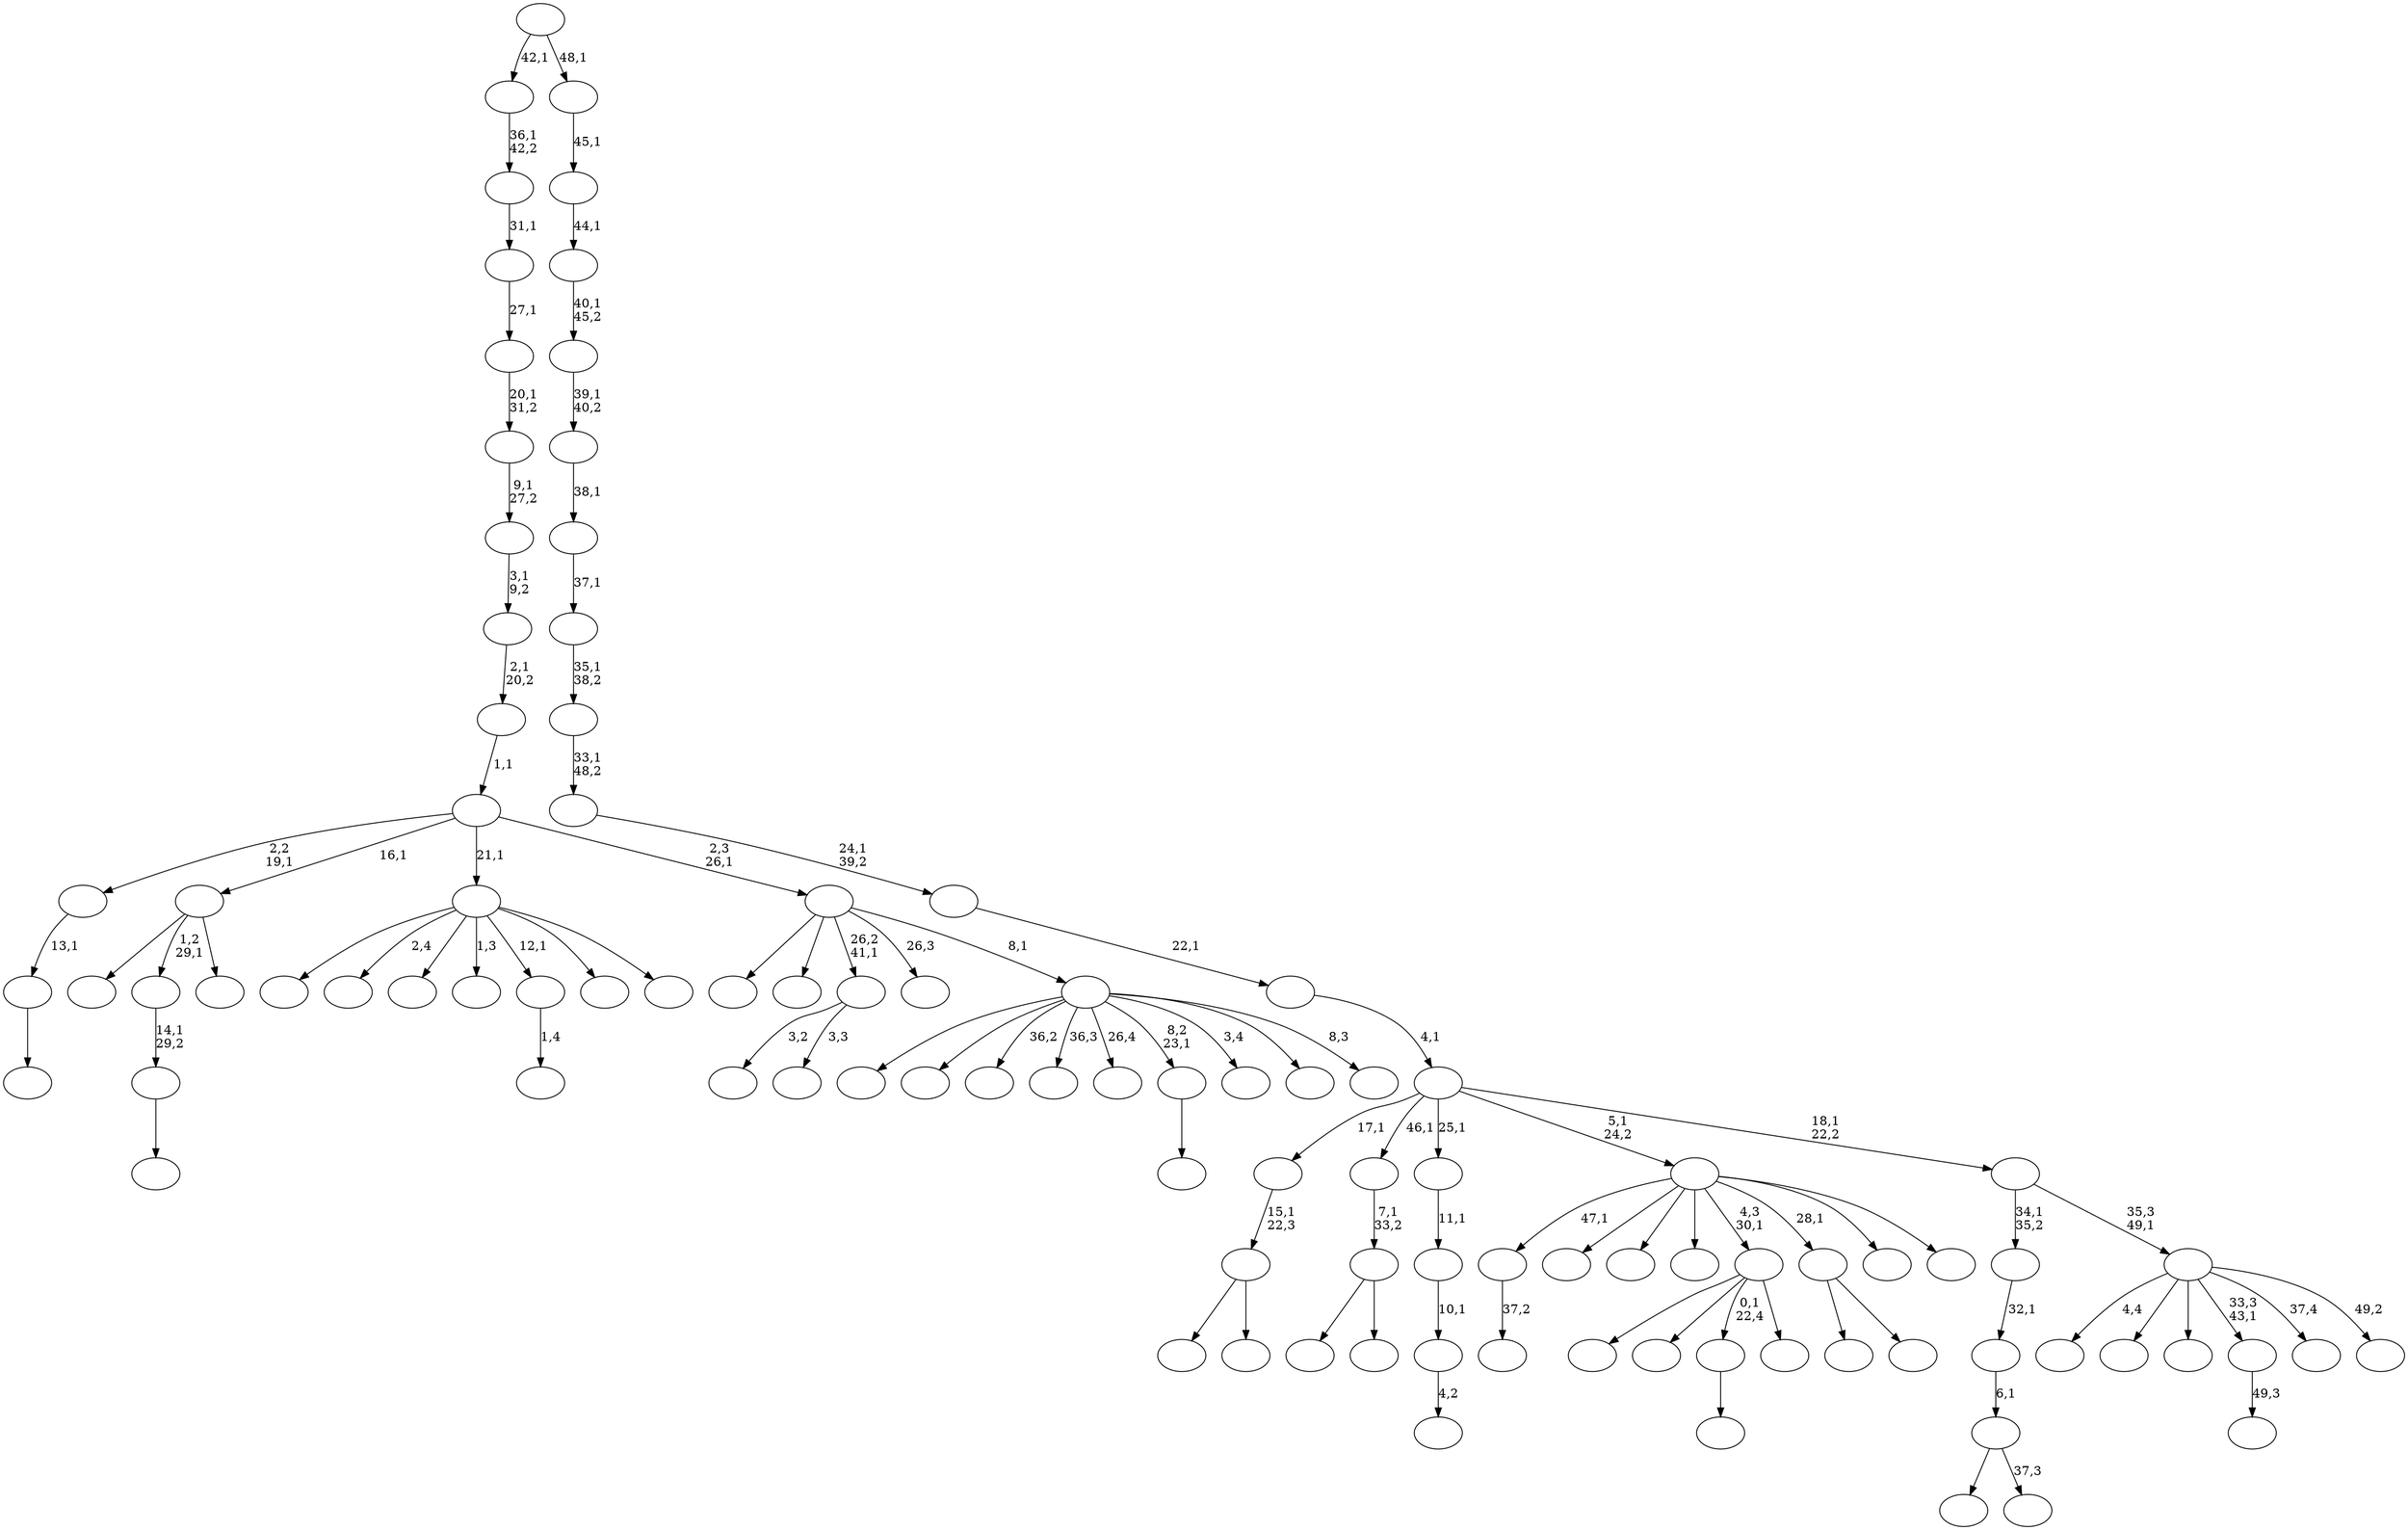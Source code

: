 digraph T {
	100 [label=""]
	99 [label=""]
	98 [label=""]
	97 [label=""]
	96 [label=""]
	95 [label=""]
	94 [label=""]
	93 [label=""]
	92 [label=""]
	91 [label=""]
	90 [label=""]
	89 [label=""]
	88 [label=""]
	87 [label=""]
	86 [label=""]
	85 [label=""]
	84 [label=""]
	83 [label=""]
	82 [label=""]
	81 [label=""]
	80 [label=""]
	79 [label=""]
	78 [label=""]
	77 [label=""]
	76 [label=""]
	75 [label=""]
	74 [label=""]
	73 [label=""]
	72 [label=""]
	71 [label=""]
	70 [label=""]
	69 [label=""]
	68 [label=""]
	67 [label=""]
	66 [label=""]
	65 [label=""]
	64 [label=""]
	63 [label=""]
	62 [label=""]
	61 [label=""]
	60 [label=""]
	59 [label=""]
	58 [label=""]
	57 [label=""]
	56 [label=""]
	55 [label=""]
	54 [label=""]
	53 [label=""]
	52 [label=""]
	51 [label=""]
	50 [label=""]
	49 [label=""]
	48 [label=""]
	47 [label=""]
	46 [label=""]
	45 [label=""]
	44 [label=""]
	43 [label=""]
	42 [label=""]
	41 [label=""]
	40 [label=""]
	39 [label=""]
	38 [label=""]
	37 [label=""]
	36 [label=""]
	35 [label=""]
	34 [label=""]
	33 [label=""]
	32 [label=""]
	31 [label=""]
	30 [label=""]
	29 [label=""]
	28 [label=""]
	27 [label=""]
	26 [label=""]
	25 [label=""]
	24 [label=""]
	23 [label=""]
	22 [label=""]
	21 [label=""]
	20 [label=""]
	19 [label=""]
	18 [label=""]
	17 [label=""]
	16 [label=""]
	15 [label=""]
	14 [label=""]
	13 [label=""]
	12 [label=""]
	11 [label=""]
	10 [label=""]
	9 [label=""]
	8 [label=""]
	7 [label=""]
	6 [label=""]
	5 [label=""]
	4 [label=""]
	3 [label=""]
	2 [label=""]
	1 [label=""]
	0 [label=""]
	90 -> 91 [label="37,2"]
	82 -> 85 [label=""]
	82 -> 83 [label=""]
	81 -> 82 [label="15,1\n22,3"]
	76 -> 95 [label="3,2"]
	76 -> 77 [label="3,3"]
	74 -> 75 [label=""]
	73 -> 74 [label="13,1"]
	67 -> 89 [label=""]
	67 -> 68 [label=""]
	66 -> 67 [label="7,1\n33,2"]
	64 -> 65 [label="4,2"]
	63 -> 64 [label="10,1"]
	62 -> 63 [label="11,1"]
	59 -> 60 [label=""]
	57 -> 58 [label="1,4"]
	53 -> 54 [label=""]
	52 -> 53 [label="14,1\n29,2"]
	49 -> 50 [label="49,3"]
	46 -> 100 [label=""]
	46 -> 71 [label=""]
	46 -> 59 [label="0,1\n22,4"]
	46 -> 47 [label=""]
	44 -> 69 [label=""]
	44 -> 45 [label=""]
	41 -> 93 [label=""]
	41 -> 42 [label="37,3"]
	40 -> 41 [label="6,1"]
	39 -> 40 [label="32,1"]
	37 -> 94 [label=""]
	37 -> 52 [label="1,2\n29,1"]
	37 -> 38 [label=""]
	34 -> 87 [label=""]
	34 -> 86 [label="2,4"]
	34 -> 79 [label=""]
	34 -> 78 [label="1,3"]
	34 -> 57 [label="12,1"]
	34 -> 55 [label=""]
	34 -> 35 [label=""]
	32 -> 33 [label=""]
	30 -> 90 [label="47,1"]
	30 -> 88 [label=""]
	30 -> 80 [label=""]
	30 -> 70 [label=""]
	30 -> 46 [label="4,3\n30,1"]
	30 -> 44 [label="28,1"]
	30 -> 36 [label=""]
	30 -> 31 [label=""]
	26 -> 99 [label=""]
	26 -> 96 [label=""]
	26 -> 92 [label="36,2"]
	26 -> 56 [label="36,3"]
	26 -> 43 [label="26,4"]
	26 -> 32 [label="8,2\n23,1"]
	26 -> 29 [label="3,4"]
	26 -> 28 [label=""]
	26 -> 27 [label="8,3"]
	25 -> 97 [label=""]
	25 -> 84 [label=""]
	25 -> 76 [label="26,2\n41,1"]
	25 -> 61 [label="26,3"]
	25 -> 26 [label="8,1"]
	24 -> 73 [label="2,2\n19,1"]
	24 -> 37 [label="16,1"]
	24 -> 34 [label="21,1"]
	24 -> 25 [label="2,3\n26,1"]
	23 -> 24 [label="1,1"]
	22 -> 23 [label="2,1\n20,2"]
	21 -> 22 [label="3,1\n9,2"]
	20 -> 21 [label="9,1\n27,2"]
	19 -> 20 [label="20,1\n31,2"]
	18 -> 19 [label="27,1"]
	17 -> 18 [label="31,1"]
	16 -> 17 [label="36,1\n42,2"]
	14 -> 98 [label="4,4"]
	14 -> 72 [label=""]
	14 -> 51 [label=""]
	14 -> 49 [label="33,3\n43,1"]
	14 -> 48 [label="37,4"]
	14 -> 15 [label="49,2"]
	13 -> 39 [label="34,1\n35,2"]
	13 -> 14 [label="35,3\n49,1"]
	12 -> 81 [label="17,1"]
	12 -> 66 [label="46,1"]
	12 -> 62 [label="25,1"]
	12 -> 30 [label="5,1\n24,2"]
	12 -> 13 [label="18,1\n22,2"]
	11 -> 12 [label="4,1"]
	10 -> 11 [label="22,1"]
	9 -> 10 [label="24,1\n39,2"]
	8 -> 9 [label="33,1\n48,2"]
	7 -> 8 [label="35,1\n38,2"]
	6 -> 7 [label="37,1"]
	5 -> 6 [label="38,1"]
	4 -> 5 [label="39,1\n40,2"]
	3 -> 4 [label="40,1\n45,2"]
	2 -> 3 [label="44,1"]
	1 -> 2 [label="45,1"]
	0 -> 16 [label="42,1"]
	0 -> 1 [label="48,1"]
}
